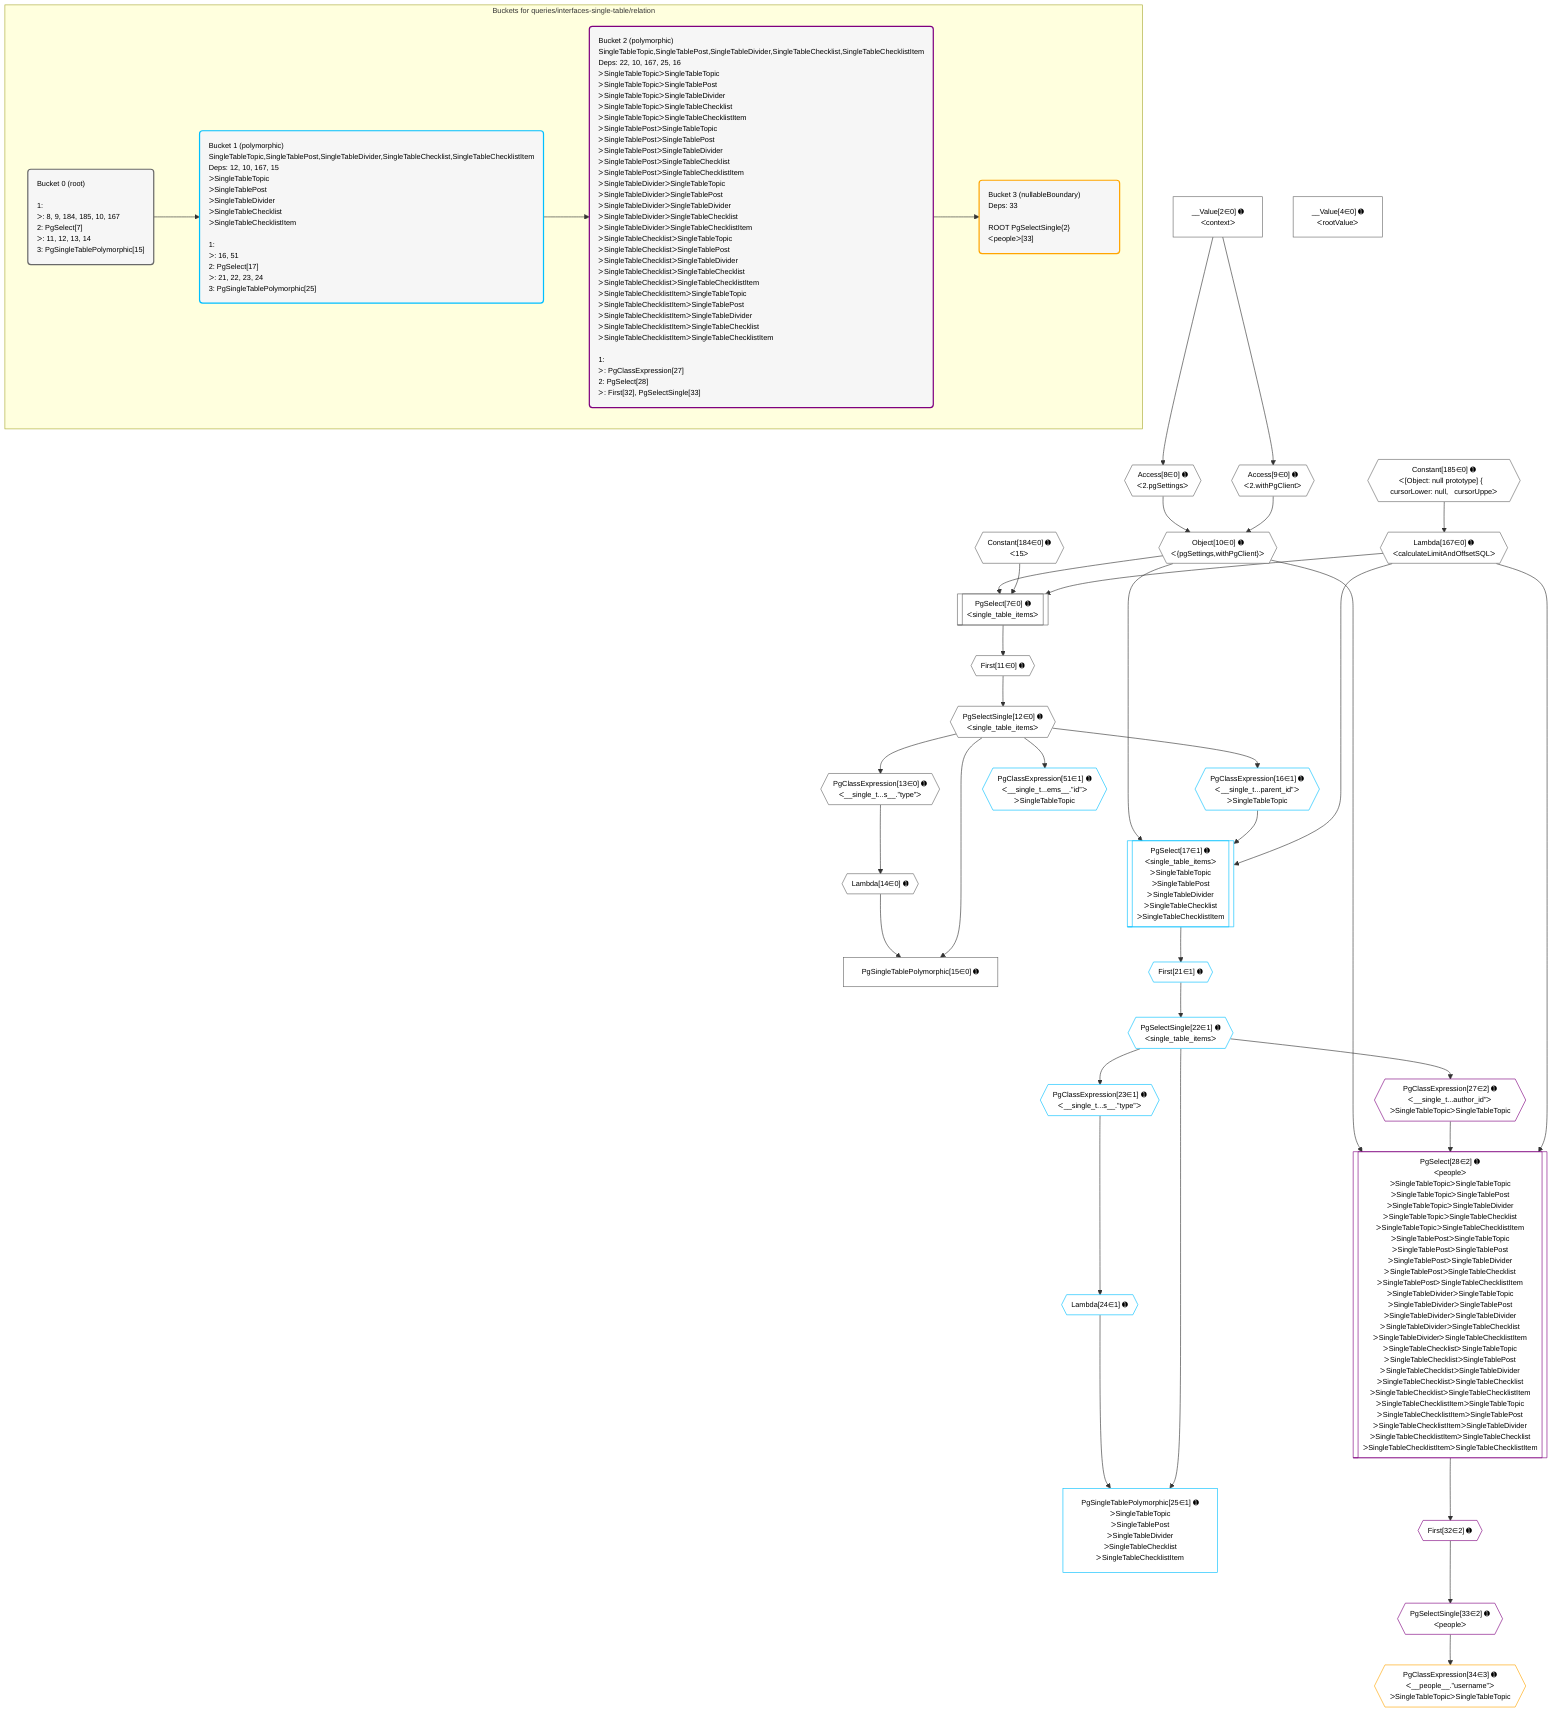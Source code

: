 %%{init: {'themeVariables': { 'fontSize': '12px'}}}%%
graph TD
    classDef path fill:#eee,stroke:#000,color:#000
    classDef plan fill:#fff,stroke-width:1px,color:#000
    classDef itemplan fill:#fff,stroke-width:2px,color:#000
    classDef unbatchedplan fill:#dff,stroke-width:1px,color:#000
    classDef sideeffectplan fill:#fcc,stroke-width:2px,color:#000
    classDef bucket fill:#f6f6f6,color:#000,stroke-width:2px,text-align:left


    %% plan dependencies
    PgSelect7[["PgSelect[7∈0] ➊<br />ᐸsingle_table_itemsᐳ"]]:::plan
    Object10{{"Object[10∈0] ➊<br />ᐸ{pgSettings,withPgClient}ᐳ"}}:::plan
    Constant184{{"Constant[184∈0] ➊<br />ᐸ15ᐳ"}}:::plan
    Lambda167{{"Lambda[167∈0] ➊<br />ᐸcalculateLimitAndOffsetSQLᐳ"}}:::plan
    Object10 & Constant184 & Lambda167 --> PgSelect7
    Access8{{"Access[8∈0] ➊<br />ᐸ2.pgSettingsᐳ"}}:::plan
    Access9{{"Access[9∈0] ➊<br />ᐸ2.withPgClientᐳ"}}:::plan
    Access8 & Access9 --> Object10
    PgSingleTablePolymorphic15["PgSingleTablePolymorphic[15∈0] ➊"]:::plan
    Lambda14{{"Lambda[14∈0] ➊"}}:::plan
    PgSelectSingle12{{"PgSelectSingle[12∈0] ➊<br />ᐸsingle_table_itemsᐳ"}}:::plan
    Lambda14 & PgSelectSingle12 --> PgSingleTablePolymorphic15
    __Value2["__Value[2∈0] ➊<br />ᐸcontextᐳ"]:::plan
    __Value2 --> Access8
    __Value2 --> Access9
    First11{{"First[11∈0] ➊"}}:::plan
    PgSelect7 --> First11
    First11 --> PgSelectSingle12
    PgClassExpression13{{"PgClassExpression[13∈0] ➊<br />ᐸ__single_t...s__.”type”ᐳ"}}:::plan
    PgSelectSingle12 --> PgClassExpression13
    PgClassExpression13 --> Lambda14
    Constant185{{"Constant[185∈0] ➊<br />ᐸ[Object: null prototype] {   cursorLower: null,   cursorUppeᐳ"}}:::plan
    Constant185 --> Lambda167
    __Value4["__Value[4∈0] ➊<br />ᐸrootValueᐳ"]:::plan
    PgSelect17[["PgSelect[17∈1] ➊<br />ᐸsingle_table_itemsᐳ<br />ᐳSingleTableTopic<br />ᐳSingleTablePost<br />ᐳSingleTableDivider<br />ᐳSingleTableChecklist<br />ᐳSingleTableChecklistItem"]]:::plan
    PgClassExpression16{{"PgClassExpression[16∈1] ➊<br />ᐸ__single_t...parent_id”ᐳ<br />ᐳSingleTableTopic"}}:::plan
    Object10 & PgClassExpression16 & Lambda167 --> PgSelect17
    PgSingleTablePolymorphic25["PgSingleTablePolymorphic[25∈1] ➊<br />ᐳSingleTableTopic<br />ᐳSingleTablePost<br />ᐳSingleTableDivider<br />ᐳSingleTableChecklist<br />ᐳSingleTableChecklistItem"]:::plan
    Lambda24{{"Lambda[24∈1] ➊"}}:::plan
    PgSelectSingle22{{"PgSelectSingle[22∈1] ➊<br />ᐸsingle_table_itemsᐳ"}}:::plan
    Lambda24 & PgSelectSingle22 --> PgSingleTablePolymorphic25
    PgSelectSingle12 --> PgClassExpression16
    First21{{"First[21∈1] ➊"}}:::plan
    PgSelect17 --> First21
    First21 --> PgSelectSingle22
    PgClassExpression23{{"PgClassExpression[23∈1] ➊<br />ᐸ__single_t...s__.”type”ᐳ"}}:::plan
    PgSelectSingle22 --> PgClassExpression23
    PgClassExpression23 --> Lambda24
    PgClassExpression51{{"PgClassExpression[51∈1] ➊<br />ᐸ__single_t...ems__.”id”ᐳ<br />ᐳSingleTableTopic"}}:::plan
    PgSelectSingle12 --> PgClassExpression51
    PgSelect28[["PgSelect[28∈2] ➊<br />ᐸpeopleᐳ<br />ᐳSingleTableTopicᐳSingleTableTopic<br />ᐳSingleTableTopicᐳSingleTablePost<br />ᐳSingleTableTopicᐳSingleTableDivider<br />ᐳSingleTableTopicᐳSingleTableChecklist<br />ᐳSingleTableTopicᐳSingleTableChecklistItem<br />ᐳSingleTablePostᐳSingleTableTopic<br />ᐳSingleTablePostᐳSingleTablePost<br />ᐳSingleTablePostᐳSingleTableDivider<br />ᐳSingleTablePostᐳSingleTableChecklist<br />ᐳSingleTablePostᐳSingleTableChecklistItem<br />ᐳSingleTableDividerᐳSingleTableTopic<br />ᐳSingleTableDividerᐳSingleTablePost<br />ᐳSingleTableDividerᐳSingleTableDivider<br />ᐳSingleTableDividerᐳSingleTableChecklist<br />ᐳSingleTableDividerᐳSingleTableChecklistItem<br />ᐳSingleTableChecklistᐳSingleTableTopic<br />ᐳSingleTableChecklistᐳSingleTablePost<br />ᐳSingleTableChecklistᐳSingleTableDivider<br />ᐳSingleTableChecklistᐳSingleTableChecklist<br />ᐳSingleTableChecklistᐳSingleTableChecklistItem<br />ᐳSingleTableChecklistItemᐳSingleTableTopic<br />ᐳSingleTableChecklistItemᐳSingleTablePost<br />ᐳSingleTableChecklistItemᐳSingleTableDivider<br />ᐳSingleTableChecklistItemᐳSingleTableChecklist<br />ᐳSingleTableChecklistItemᐳSingleTableChecklistItem"]]:::plan
    PgClassExpression27{{"PgClassExpression[27∈2] ➊<br />ᐸ__single_t...author_id”ᐳ<br />ᐳSingleTableTopicᐳSingleTableTopic"}}:::plan
    Object10 & PgClassExpression27 & Lambda167 --> PgSelect28
    PgSelectSingle22 --> PgClassExpression27
    First32{{"First[32∈2] ➊"}}:::plan
    PgSelect28 --> First32
    PgSelectSingle33{{"PgSelectSingle[33∈2] ➊<br />ᐸpeopleᐳ"}}:::plan
    First32 --> PgSelectSingle33
    PgClassExpression34{{"PgClassExpression[34∈3] ➊<br />ᐸ__people__.”username”ᐳ<br />ᐳSingleTableTopicᐳSingleTableTopic"}}:::plan
    PgSelectSingle33 --> PgClassExpression34

    %% define steps

    subgraph "Buckets for queries/interfaces-single-table/relation"
    Bucket0("Bucket 0 (root)<br /><br />1: <br />ᐳ: 8, 9, 184, 185, 10, 167<br />2: PgSelect[7]<br />ᐳ: 11, 12, 13, 14<br />3: PgSingleTablePolymorphic[15]"):::bucket
    classDef bucket0 stroke:#696969
    class Bucket0,__Value2,__Value4,PgSelect7,Access8,Access9,Object10,First11,PgSelectSingle12,PgClassExpression13,Lambda14,PgSingleTablePolymorphic15,Lambda167,Constant184,Constant185 bucket0
    Bucket1("Bucket 1 (polymorphic)<br />SingleTableTopic,SingleTablePost,SingleTableDivider,SingleTableChecklist,SingleTableChecklistItem<br />Deps: 12, 10, 167, 15<br />ᐳSingleTableTopic<br />ᐳSingleTablePost<br />ᐳSingleTableDivider<br />ᐳSingleTableChecklist<br />ᐳSingleTableChecklistItem<br /><br />1: <br />ᐳ: 16, 51<br />2: PgSelect[17]<br />ᐳ: 21, 22, 23, 24<br />3: PgSingleTablePolymorphic[25]"):::bucket
    classDef bucket1 stroke:#00bfff
    class Bucket1,PgClassExpression16,PgSelect17,First21,PgSelectSingle22,PgClassExpression23,Lambda24,PgSingleTablePolymorphic25,PgClassExpression51 bucket1
    Bucket2("Bucket 2 (polymorphic)<br />SingleTableTopic,SingleTablePost,SingleTableDivider,SingleTableChecklist,SingleTableChecklistItem<br />Deps: 22, 10, 167, 25, 16<br />ᐳSingleTableTopicᐳSingleTableTopic<br />ᐳSingleTableTopicᐳSingleTablePost<br />ᐳSingleTableTopicᐳSingleTableDivider<br />ᐳSingleTableTopicᐳSingleTableChecklist<br />ᐳSingleTableTopicᐳSingleTableChecklistItem<br />ᐳSingleTablePostᐳSingleTableTopic<br />ᐳSingleTablePostᐳSingleTablePost<br />ᐳSingleTablePostᐳSingleTableDivider<br />ᐳSingleTablePostᐳSingleTableChecklist<br />ᐳSingleTablePostᐳSingleTableChecklistItem<br />ᐳSingleTableDividerᐳSingleTableTopic<br />ᐳSingleTableDividerᐳSingleTablePost<br />ᐳSingleTableDividerᐳSingleTableDivider<br />ᐳSingleTableDividerᐳSingleTableChecklist<br />ᐳSingleTableDividerᐳSingleTableChecklistItem<br />ᐳSingleTableChecklistᐳSingleTableTopic<br />ᐳSingleTableChecklistᐳSingleTablePost<br />ᐳSingleTableChecklistᐳSingleTableDivider<br />ᐳSingleTableChecklistᐳSingleTableChecklist<br />ᐳSingleTableChecklistᐳSingleTableChecklistItem<br />ᐳSingleTableChecklistItemᐳSingleTableTopic<br />ᐳSingleTableChecklistItemᐳSingleTablePost<br />ᐳSingleTableChecklistItemᐳSingleTableDivider<br />ᐳSingleTableChecklistItemᐳSingleTableChecklist<br />ᐳSingleTableChecklistItemᐳSingleTableChecklistItem<br /><br />1: <br />ᐳ: PgClassExpression[27]<br />2: PgSelect[28]<br />ᐳ: First[32], PgSelectSingle[33]"):::bucket
    classDef bucket2 stroke:#7f007f
    class Bucket2,PgClassExpression27,PgSelect28,First32,PgSelectSingle33 bucket2
    Bucket3("Bucket 3 (nullableBoundary)<br />Deps: 33<br /><br />ROOT PgSelectSingle{2}ᐸpeopleᐳ[33]"):::bucket
    classDef bucket3 stroke:#ffa500
    class Bucket3,PgClassExpression34 bucket3
    Bucket0 --> Bucket1
    Bucket1 --> Bucket2
    Bucket2 --> Bucket3
    end